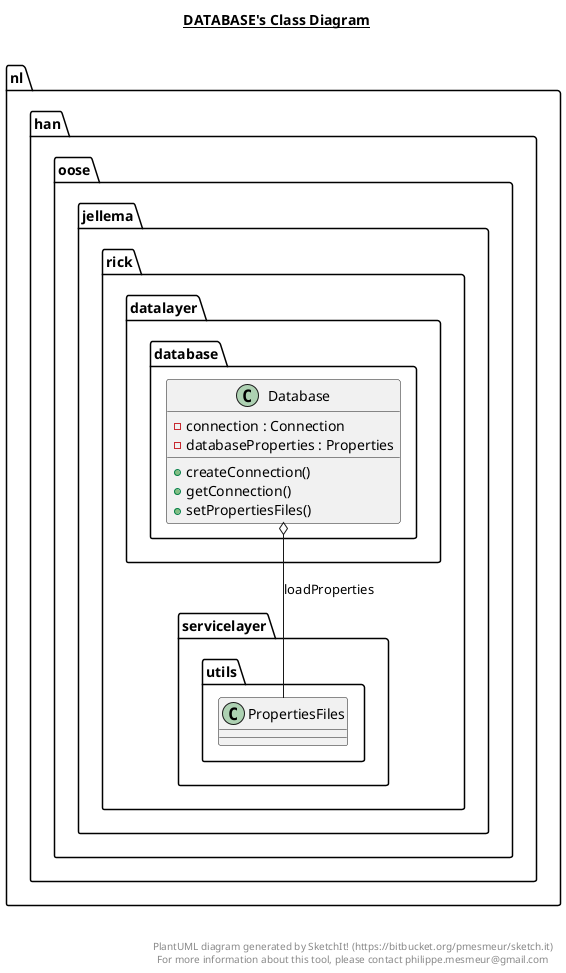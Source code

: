 @startuml

title __DATABASE's Class Diagram__\n

  namespace nl.han.oose.jellema.rick.datalayer.database {
    class nl.han.oose.jellema.rick.datalayer.database.Database {
        - connection : Connection
        - databaseProperties : Properties
        + createConnection()
        + getConnection()
        + setPropertiesFiles()
    }
  }
  

  nl.han.oose.jellema.rick.datalayer.database.Database o-- nl.han.oose.jellema.rick.servicelayer.utils.PropertiesFiles : loadProperties


right footer


PlantUML diagram generated by SketchIt! (https://bitbucket.org/pmesmeur/sketch.it)
For more information about this tool, please contact philippe.mesmeur@gmail.com
endfooter

@enduml
